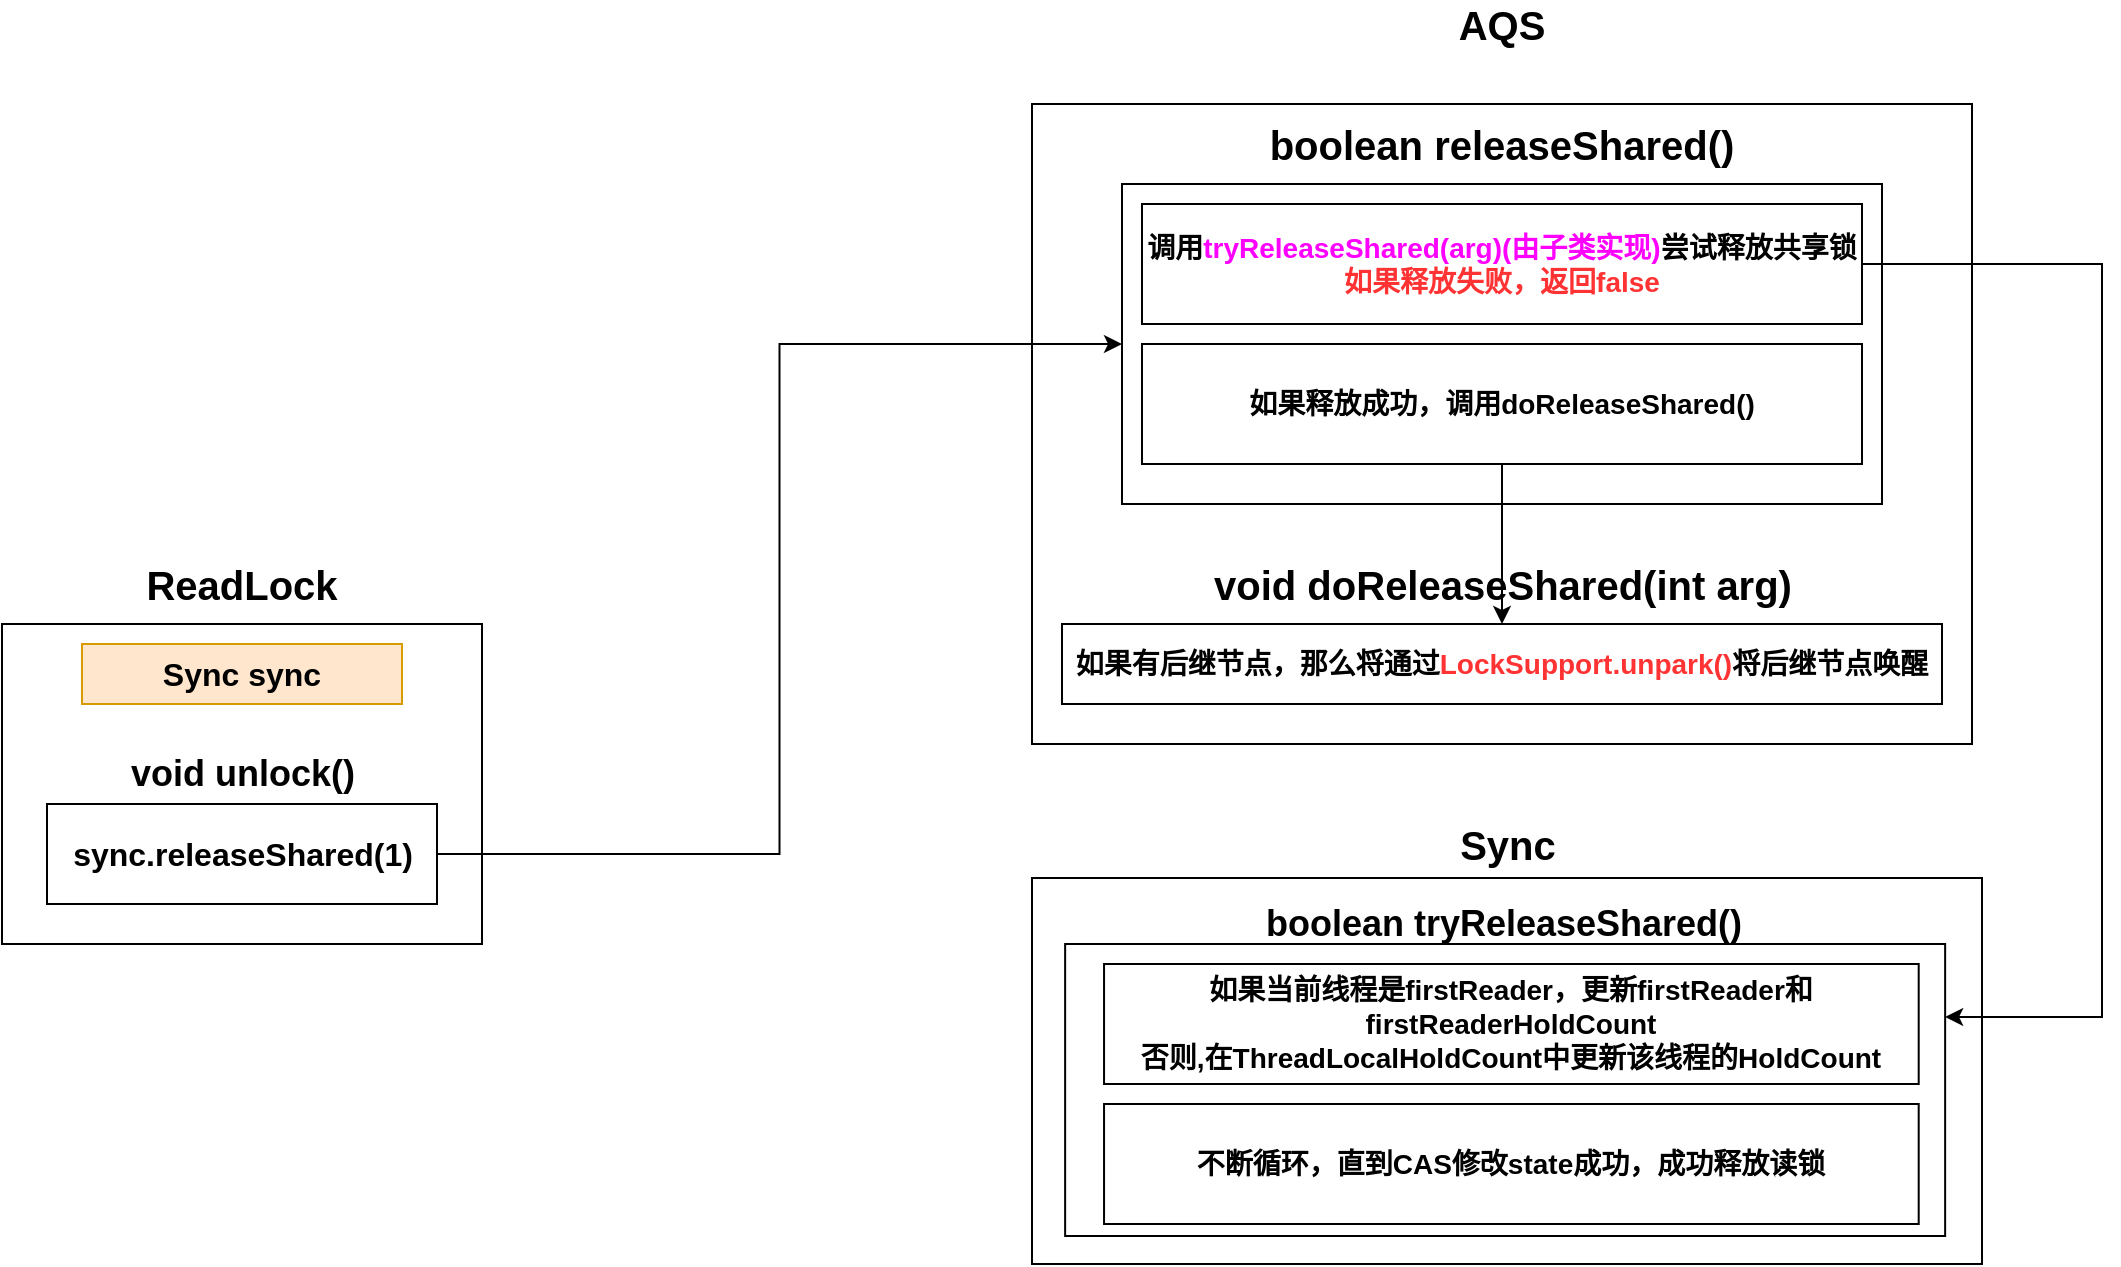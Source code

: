 <mxfile version="15.2.7" type="device"><diagram id="_Bmpttmv2LZi7GfdupLM" name="第 1 页"><mxGraphModel dx="1024" dy="592" grid="1" gridSize="10" guides="1" tooltips="1" connect="1" arrows="1" fold="1" page="1" pageScale="1" pageWidth="827" pageHeight="1169" math="0" shadow="0"><root><mxCell id="0"/><mxCell id="1" parent="0"/><mxCell id="GprvqaI2JUCvirC3pGST-1" value="" style="rounded=0;whiteSpace=wrap;html=1;" parent="1" vertex="1"><mxGeometry x="635" y="60" width="470" height="320" as="geometry"/></mxCell><mxCell id="GprvqaI2JUCvirC3pGST-2" value="&lt;b&gt;&lt;font style=&quot;font-size: 20px&quot;&gt;AQS&lt;/font&gt;&lt;/b&gt;" style="text;html=1;strokeColor=none;fillColor=none;align=center;verticalAlign=middle;whiteSpace=wrap;rounded=0;" parent="1" vertex="1"><mxGeometry x="850" y="10" width="40" height="20" as="geometry"/></mxCell><mxCell id="GprvqaI2JUCvirC3pGST-3" value="" style="rounded=0;whiteSpace=wrap;html=1;" parent="1" vertex="1"><mxGeometry x="680" y="100" width="380" height="160" as="geometry"/></mxCell><mxCell id="GprvqaI2JUCvirC3pGST-4" value="&lt;b&gt;&lt;font style=&quot;font-size: 20px&quot;&gt;boolean releaseShared()&lt;/font&gt;&lt;/b&gt;" style="text;html=1;strokeColor=none;fillColor=none;align=center;verticalAlign=middle;whiteSpace=wrap;rounded=0;" parent="1" vertex="1"><mxGeometry x="725" y="70" width="290" height="20" as="geometry"/></mxCell><mxCell id="GprvqaI2JUCvirC3pGST-6" value="&lt;b style=&quot;font-size: 14px&quot;&gt;调用&lt;font color=&quot;#ff00ff&quot;&gt;tryReleaseShared(arg)(由子类实现)&lt;/font&gt;尝试释放共享锁&lt;br&gt;&lt;font color=&quot;#ff3333&quot;&gt;如果释放失败，返回false&lt;/font&gt;&lt;/b&gt;" style="rounded=0;whiteSpace=wrap;html=1;" parent="1" vertex="1"><mxGeometry x="690" y="110" width="360" height="60" as="geometry"/></mxCell><mxCell id="GprvqaI2JUCvirC3pGST-9" style="edgeStyle=orthogonalEdgeStyle;rounded=0;orthogonalLoop=1;jettySize=auto;html=1;exitX=0.5;exitY=1;exitDx=0;exitDy=0;entryX=0.5;entryY=0;entryDx=0;entryDy=0;" parent="1" source="GprvqaI2JUCvirC3pGST-10" target="GprvqaI2JUCvirC3pGST-11" edge="1"><mxGeometry relative="1" as="geometry"/></mxCell><mxCell id="GprvqaI2JUCvirC3pGST-10" value="&lt;span style=&quot;font-size: 14px&quot;&gt;&lt;b&gt;如果释放成功，调用doReleaseShared()&lt;/b&gt;&lt;/span&gt;" style="rounded=0;whiteSpace=wrap;html=1;" parent="1" vertex="1"><mxGeometry x="690" y="180" width="360" height="60" as="geometry"/></mxCell><mxCell id="GprvqaI2JUCvirC3pGST-11" value="&lt;b style=&quot;font-size: 14px&quot;&gt;如果有后继节点，那么将通过&lt;font color=&quot;#ff3333&quot;&gt;LockSupport.unpark()&lt;/font&gt;将后继节点唤醒&lt;/b&gt;" style="rounded=0;whiteSpace=wrap;html=1;" parent="1" vertex="1"><mxGeometry x="650" y="320" width="440" height="40" as="geometry"/></mxCell><mxCell id="GprvqaI2JUCvirC3pGST-12" value="&lt;b&gt;&lt;font style=&quot;font-size: 20px&quot;&gt;void doReleaseShared(int arg)&lt;/font&gt;&lt;/b&gt;" style="text;html=1;strokeColor=none;fillColor=none;align=center;verticalAlign=middle;whiteSpace=wrap;rounded=0;" parent="1" vertex="1"><mxGeometry x="702.5" y="290" width="335" height="20" as="geometry"/></mxCell><mxCell id="GprvqaI2JUCvirC3pGST-13" value="" style="rounded=0;whiteSpace=wrap;html=1;" parent="1" vertex="1"><mxGeometry x="120" y="320" width="240" height="160" as="geometry"/></mxCell><mxCell id="GprvqaI2JUCvirC3pGST-14" value="&lt;b&gt;&lt;font style=&quot;font-size: 20px&quot;&gt;ReadLock&lt;/font&gt;&lt;/b&gt;" style="text;html=1;strokeColor=none;fillColor=none;align=center;verticalAlign=middle;whiteSpace=wrap;rounded=0;" parent="1" vertex="1"><mxGeometry x="220" y="290" width="40" height="20" as="geometry"/></mxCell><mxCell id="GprvqaI2JUCvirC3pGST-15" value="&lt;b&gt;&lt;font style=&quot;font-size: 18px&quot;&gt;void unlock()&lt;/font&gt;&lt;/b&gt;" style="text;html=1;strokeColor=none;fillColor=none;align=center;verticalAlign=middle;whiteSpace=wrap;rounded=0;" parent="1" vertex="1"><mxGeometry x="172.5" y="385" width="135" height="20" as="geometry"/></mxCell><mxCell id="GprvqaI2JUCvirC3pGST-24" style="edgeStyle=orthogonalEdgeStyle;rounded=0;orthogonalLoop=1;jettySize=auto;html=1;exitX=1;exitY=0.5;exitDx=0;exitDy=0;entryX=0;entryY=0.5;entryDx=0;entryDy=0;" parent="1" source="GprvqaI2JUCvirC3pGST-16" target="GprvqaI2JUCvirC3pGST-3" edge="1"><mxGeometry relative="1" as="geometry"/></mxCell><mxCell id="GprvqaI2JUCvirC3pGST-16" value="&lt;b&gt;&lt;font style=&quot;font-size: 16px&quot;&gt;sync.releaseShared(1)&lt;/font&gt;&lt;/b&gt;" style="rounded=0;whiteSpace=wrap;html=1;" parent="1" vertex="1"><mxGeometry x="142.5" y="410" width="195" height="50" as="geometry"/></mxCell><mxCell id="GprvqaI2JUCvirC3pGST-17" value="&lt;b&gt;&lt;font style=&quot;font-size: 16px&quot;&gt;Sync sync&lt;/font&gt;&lt;/b&gt;" style="rounded=0;whiteSpace=wrap;html=1;fillColor=#ffe6cc;strokeColor=#d79b00;" parent="1" vertex="1"><mxGeometry x="160" y="330" width="160" height="30" as="geometry"/></mxCell><mxCell id="GprvqaI2JUCvirC3pGST-18" value="" style="rounded=0;whiteSpace=wrap;html=1;" parent="1" vertex="1"><mxGeometry x="635" y="447" width="475" height="193" as="geometry"/></mxCell><mxCell id="GprvqaI2JUCvirC3pGST-19" value="&lt;b&gt;&lt;font style=&quot;font-size: 20px&quot;&gt;Sync&lt;/font&gt;&lt;/b&gt;" style="text;html=1;strokeColor=none;fillColor=none;align=center;verticalAlign=middle;whiteSpace=wrap;rounded=0;" parent="1" vertex="1"><mxGeometry x="853.44" y="420" width="40" height="20" as="geometry"/></mxCell><mxCell id="GprvqaI2JUCvirC3pGST-20" value="" style="rounded=0;whiteSpace=wrap;html=1;" parent="1" vertex="1"><mxGeometry x="651.57" y="480" width="440" height="146" as="geometry"/></mxCell><mxCell id="GprvqaI2JUCvirC3pGST-21" value="&lt;b&gt;&lt;font style=&quot;font-size: 18px&quot;&gt;boolean tryReleaseShared()&lt;/font&gt;&lt;/b&gt;" style="text;html=1;strokeColor=none;fillColor=none;align=center;verticalAlign=middle;whiteSpace=wrap;rounded=0;" parent="1" vertex="1"><mxGeometry x="708.44" y="460" width="326.25" height="20" as="geometry"/></mxCell><mxCell id="GprvqaI2JUCvirC3pGST-22" value="&lt;span style=&quot;font-size: 14px&quot;&gt;&lt;b&gt;如果当前线程是firstReader，更新firstReader和firstReaderHoldCount&lt;br&gt;否则,在ThreadLocalHoldCount中更新该线程的HoldCount&lt;br&gt;&lt;/b&gt;&lt;/span&gt;" style="rounded=0;whiteSpace=wrap;html=1;" parent="1" vertex="1"><mxGeometry x="671.02" y="490" width="407.33" height="60" as="geometry"/></mxCell><mxCell id="GprvqaI2JUCvirC3pGST-26" value="&lt;span style=&quot;font-size: 14px&quot;&gt;&lt;b&gt;不断循环，直到CAS修改state成功，成功释放读锁&lt;br&gt;&lt;/b&gt;&lt;/span&gt;" style="rounded=0;whiteSpace=wrap;html=1;" parent="1" vertex="1"><mxGeometry x="671.02" y="560" width="407.33" height="60" as="geometry"/></mxCell><mxCell id="GprvqaI2JUCvirC3pGST-27" style="edgeStyle=orthogonalEdgeStyle;rounded=0;orthogonalLoop=1;jettySize=auto;html=1;exitX=1;exitY=0.5;exitDx=0;exitDy=0;entryX=1;entryY=0.25;entryDx=0;entryDy=0;" parent="1" source="GprvqaI2JUCvirC3pGST-6" target="GprvqaI2JUCvirC3pGST-20" edge="1"><mxGeometry relative="1" as="geometry"><Array as="points"><mxPoint x="1170" y="140"/><mxPoint x="1170" y="517"/></Array></mxGeometry></mxCell></root></mxGraphModel></diagram></mxfile>